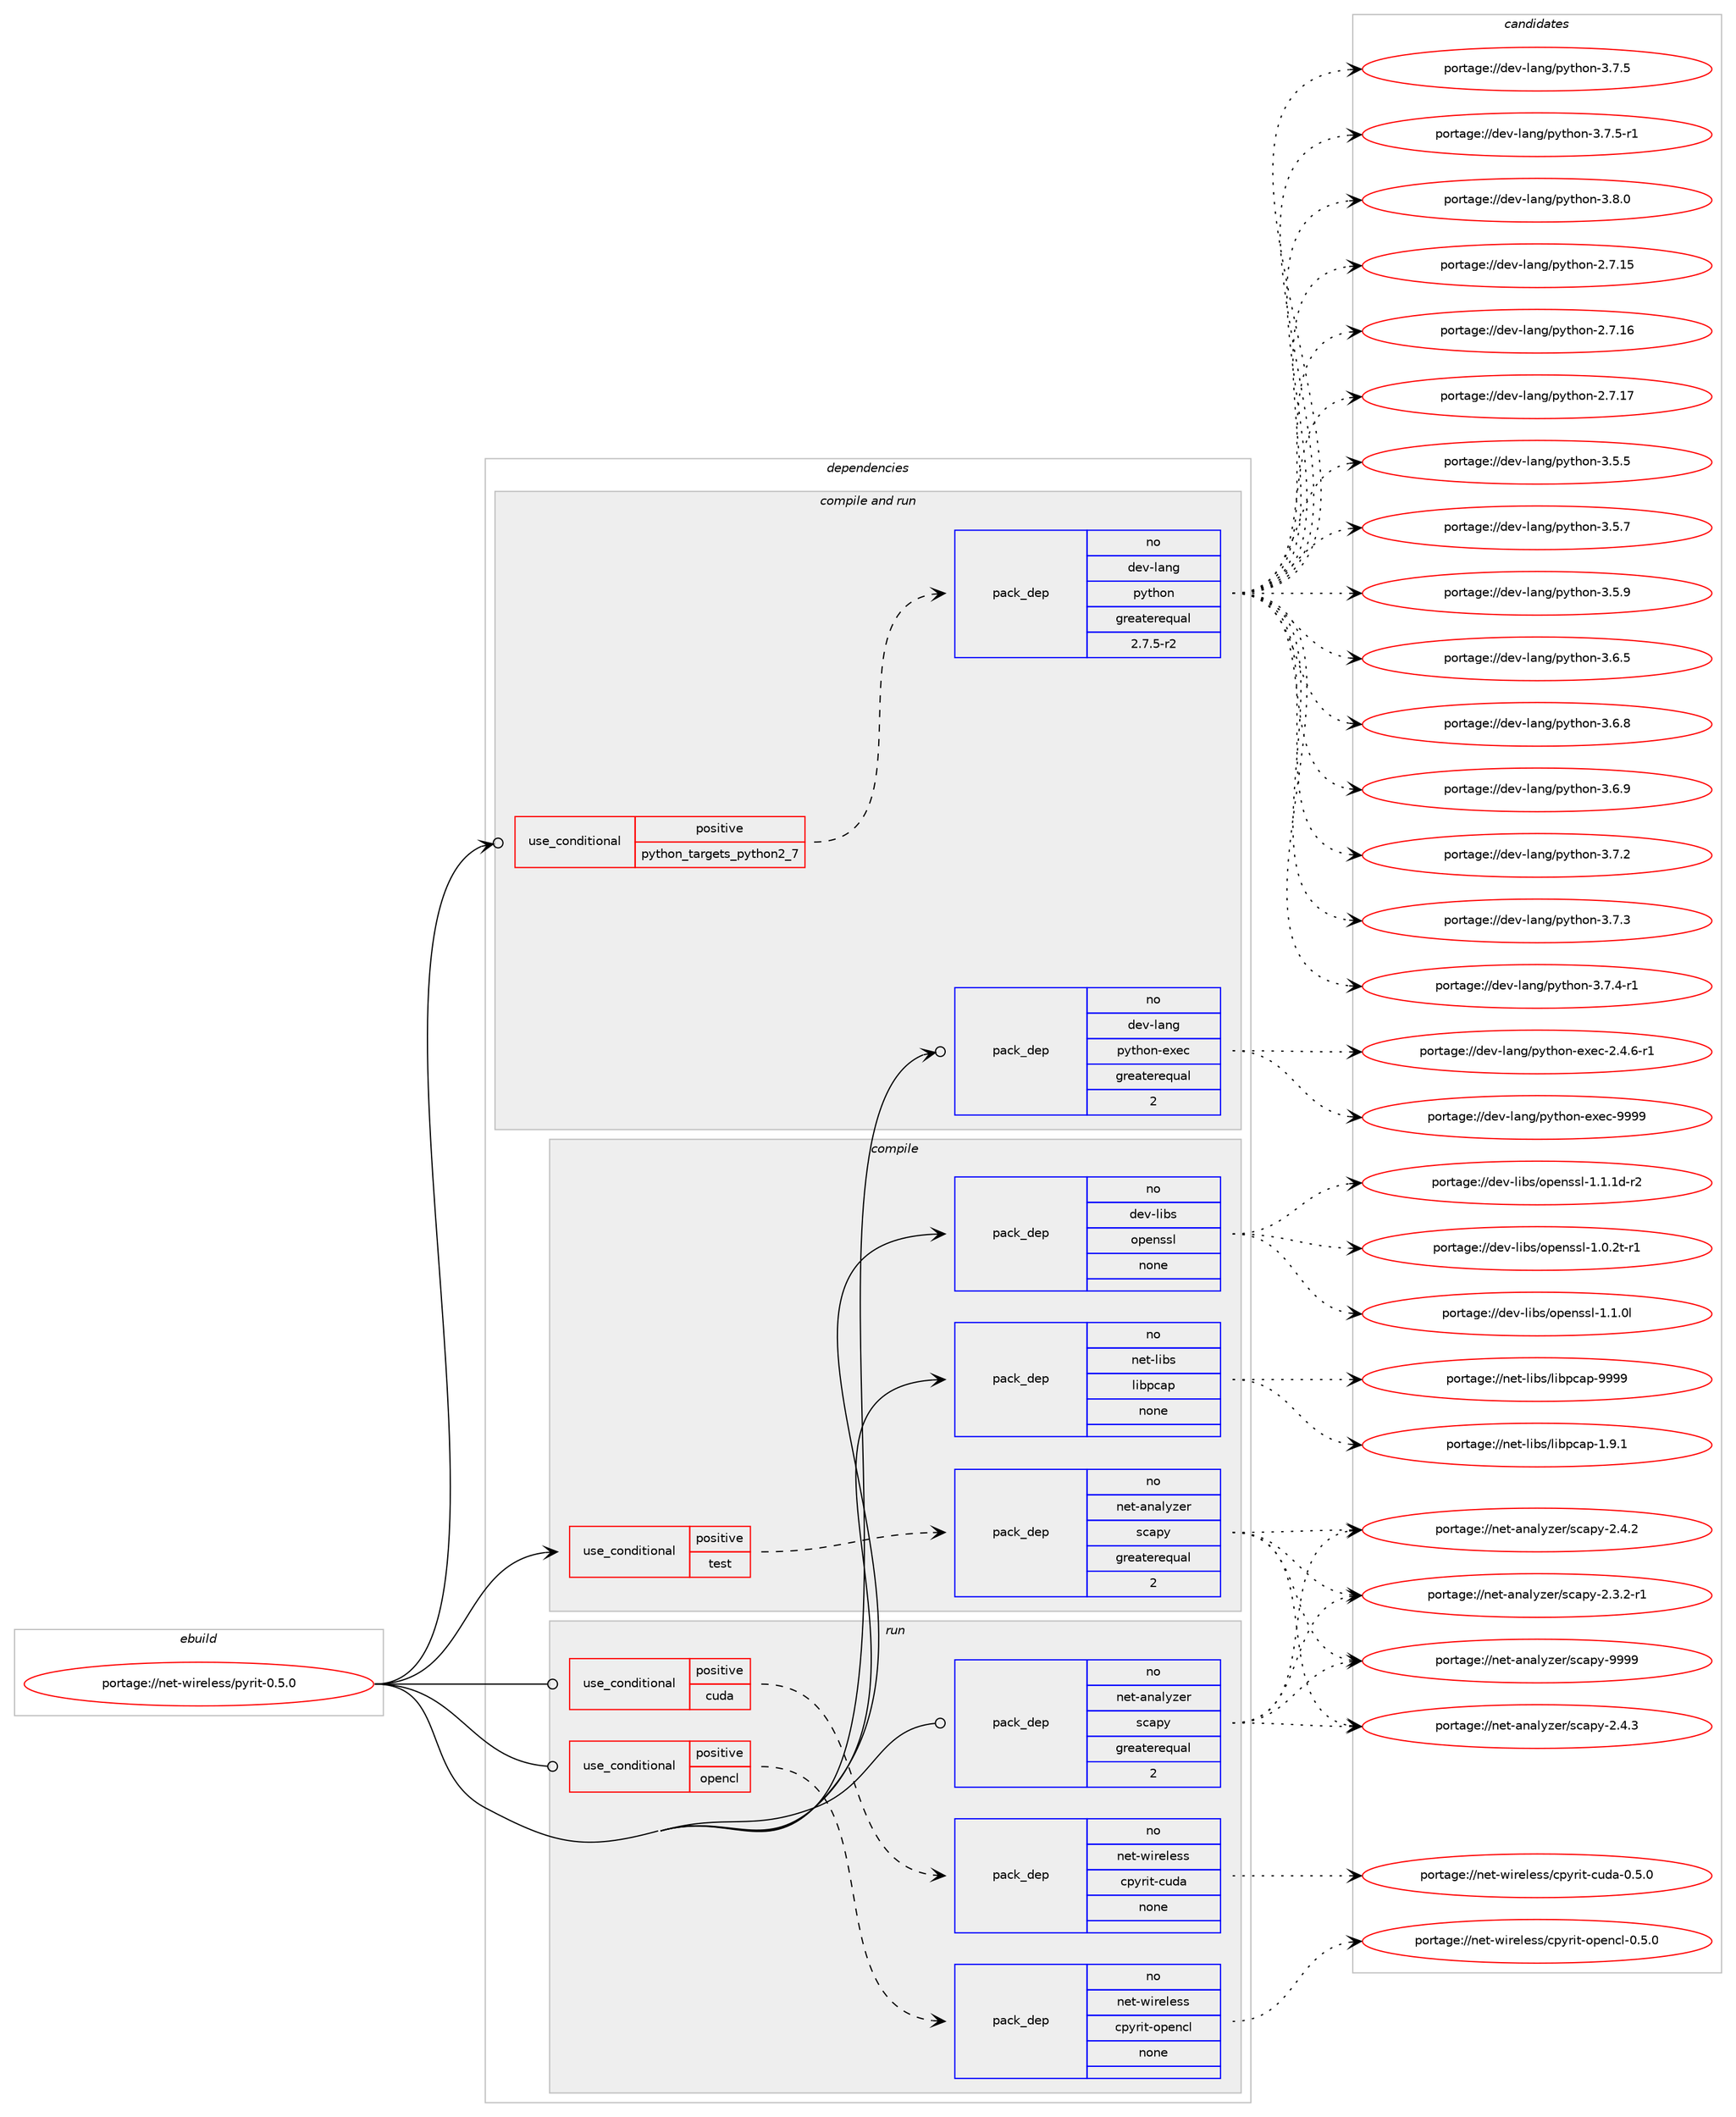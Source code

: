 digraph prolog {

# *************
# Graph options
# *************

newrank=true;
concentrate=true;
compound=true;
graph [rankdir=LR,fontname=Helvetica,fontsize=10,ranksep=1.5];#, ranksep=2.5, nodesep=0.2];
edge  [arrowhead=vee];
node  [fontname=Helvetica,fontsize=10];

# **********
# The ebuild
# **********

subgraph cluster_leftcol {
color=gray;
rank=same;
label=<<i>ebuild</i>>;
id [label="portage://net-wireless/pyrit-0.5.0", color=red, width=4, href="../net-wireless/pyrit-0.5.0.svg"];
}

# ****************
# The dependencies
# ****************

subgraph cluster_midcol {
color=gray;
label=<<i>dependencies</i>>;
subgraph cluster_compile {
fillcolor="#eeeeee";
style=filled;
label=<<i>compile</i>>;
subgraph cond94594 {
dependency378079 [label=<<TABLE BORDER="0" CELLBORDER="1" CELLSPACING="0" CELLPADDING="4"><TR><TD ROWSPAN="3" CELLPADDING="10">use_conditional</TD></TR><TR><TD>positive</TD></TR><TR><TD>test</TD></TR></TABLE>>, shape=none, color=red];
subgraph pack277076 {
dependency378080 [label=<<TABLE BORDER="0" CELLBORDER="1" CELLSPACING="0" CELLPADDING="4" WIDTH="220"><TR><TD ROWSPAN="6" CELLPADDING="30">pack_dep</TD></TR><TR><TD WIDTH="110">no</TD></TR><TR><TD>net-analyzer</TD></TR><TR><TD>scapy</TD></TR><TR><TD>greaterequal</TD></TR><TR><TD>2</TD></TR></TABLE>>, shape=none, color=blue];
}
dependency378079:e -> dependency378080:w [weight=20,style="dashed",arrowhead="vee"];
}
id:e -> dependency378079:w [weight=20,style="solid",arrowhead="vee"];
subgraph pack277077 {
dependency378081 [label=<<TABLE BORDER="0" CELLBORDER="1" CELLSPACING="0" CELLPADDING="4" WIDTH="220"><TR><TD ROWSPAN="6" CELLPADDING="30">pack_dep</TD></TR><TR><TD WIDTH="110">no</TD></TR><TR><TD>dev-libs</TD></TR><TR><TD>openssl</TD></TR><TR><TD>none</TD></TR><TR><TD></TD></TR></TABLE>>, shape=none, color=blue];
}
id:e -> dependency378081:w [weight=20,style="solid",arrowhead="vee"];
subgraph pack277078 {
dependency378082 [label=<<TABLE BORDER="0" CELLBORDER="1" CELLSPACING="0" CELLPADDING="4" WIDTH="220"><TR><TD ROWSPAN="6" CELLPADDING="30">pack_dep</TD></TR><TR><TD WIDTH="110">no</TD></TR><TR><TD>net-libs</TD></TR><TR><TD>libpcap</TD></TR><TR><TD>none</TD></TR><TR><TD></TD></TR></TABLE>>, shape=none, color=blue];
}
id:e -> dependency378082:w [weight=20,style="solid",arrowhead="vee"];
}
subgraph cluster_compileandrun {
fillcolor="#eeeeee";
style=filled;
label=<<i>compile and run</i>>;
subgraph cond94595 {
dependency378083 [label=<<TABLE BORDER="0" CELLBORDER="1" CELLSPACING="0" CELLPADDING="4"><TR><TD ROWSPAN="3" CELLPADDING="10">use_conditional</TD></TR><TR><TD>positive</TD></TR><TR><TD>python_targets_python2_7</TD></TR></TABLE>>, shape=none, color=red];
subgraph pack277079 {
dependency378084 [label=<<TABLE BORDER="0" CELLBORDER="1" CELLSPACING="0" CELLPADDING="4" WIDTH="220"><TR><TD ROWSPAN="6" CELLPADDING="30">pack_dep</TD></TR><TR><TD WIDTH="110">no</TD></TR><TR><TD>dev-lang</TD></TR><TR><TD>python</TD></TR><TR><TD>greaterequal</TD></TR><TR><TD>2.7.5-r2</TD></TR></TABLE>>, shape=none, color=blue];
}
dependency378083:e -> dependency378084:w [weight=20,style="dashed",arrowhead="vee"];
}
id:e -> dependency378083:w [weight=20,style="solid",arrowhead="odotvee"];
subgraph pack277080 {
dependency378085 [label=<<TABLE BORDER="0" CELLBORDER="1" CELLSPACING="0" CELLPADDING="4" WIDTH="220"><TR><TD ROWSPAN="6" CELLPADDING="30">pack_dep</TD></TR><TR><TD WIDTH="110">no</TD></TR><TR><TD>dev-lang</TD></TR><TR><TD>python-exec</TD></TR><TR><TD>greaterequal</TD></TR><TR><TD>2</TD></TR></TABLE>>, shape=none, color=blue];
}
id:e -> dependency378085:w [weight=20,style="solid",arrowhead="odotvee"];
}
subgraph cluster_run {
fillcolor="#eeeeee";
style=filled;
label=<<i>run</i>>;
subgraph cond94596 {
dependency378086 [label=<<TABLE BORDER="0" CELLBORDER="1" CELLSPACING="0" CELLPADDING="4"><TR><TD ROWSPAN="3" CELLPADDING="10">use_conditional</TD></TR><TR><TD>positive</TD></TR><TR><TD>cuda</TD></TR></TABLE>>, shape=none, color=red];
subgraph pack277081 {
dependency378087 [label=<<TABLE BORDER="0" CELLBORDER="1" CELLSPACING="0" CELLPADDING="4" WIDTH="220"><TR><TD ROWSPAN="6" CELLPADDING="30">pack_dep</TD></TR><TR><TD WIDTH="110">no</TD></TR><TR><TD>net-wireless</TD></TR><TR><TD>cpyrit-cuda</TD></TR><TR><TD>none</TD></TR><TR><TD></TD></TR></TABLE>>, shape=none, color=blue];
}
dependency378086:e -> dependency378087:w [weight=20,style="dashed",arrowhead="vee"];
}
id:e -> dependency378086:w [weight=20,style="solid",arrowhead="odot"];
subgraph cond94597 {
dependency378088 [label=<<TABLE BORDER="0" CELLBORDER="1" CELLSPACING="0" CELLPADDING="4"><TR><TD ROWSPAN="3" CELLPADDING="10">use_conditional</TD></TR><TR><TD>positive</TD></TR><TR><TD>opencl</TD></TR></TABLE>>, shape=none, color=red];
subgraph pack277082 {
dependency378089 [label=<<TABLE BORDER="0" CELLBORDER="1" CELLSPACING="0" CELLPADDING="4" WIDTH="220"><TR><TD ROWSPAN="6" CELLPADDING="30">pack_dep</TD></TR><TR><TD WIDTH="110">no</TD></TR><TR><TD>net-wireless</TD></TR><TR><TD>cpyrit-opencl</TD></TR><TR><TD>none</TD></TR><TR><TD></TD></TR></TABLE>>, shape=none, color=blue];
}
dependency378088:e -> dependency378089:w [weight=20,style="dashed",arrowhead="vee"];
}
id:e -> dependency378088:w [weight=20,style="solid",arrowhead="odot"];
subgraph pack277083 {
dependency378090 [label=<<TABLE BORDER="0" CELLBORDER="1" CELLSPACING="0" CELLPADDING="4" WIDTH="220"><TR><TD ROWSPAN="6" CELLPADDING="30">pack_dep</TD></TR><TR><TD WIDTH="110">no</TD></TR><TR><TD>net-analyzer</TD></TR><TR><TD>scapy</TD></TR><TR><TD>greaterequal</TD></TR><TR><TD>2</TD></TR></TABLE>>, shape=none, color=blue];
}
id:e -> dependency378090:w [weight=20,style="solid",arrowhead="odot"];
}
}

# **************
# The candidates
# **************

subgraph cluster_choices {
rank=same;
color=gray;
label=<<i>candidates</i>>;

subgraph choice277076 {
color=black;
nodesep=1;
choiceportage1101011164597110971081211221011144711599971121214550465146504511449 [label="portage://net-analyzer/scapy-2.3.2-r1", color=red, width=4,href="../net-analyzer/scapy-2.3.2-r1.svg"];
choiceportage110101116459711097108121122101114471159997112121455046524650 [label="portage://net-analyzer/scapy-2.4.2", color=red, width=4,href="../net-analyzer/scapy-2.4.2.svg"];
choiceportage110101116459711097108121122101114471159997112121455046524651 [label="portage://net-analyzer/scapy-2.4.3", color=red, width=4,href="../net-analyzer/scapy-2.4.3.svg"];
choiceportage1101011164597110971081211221011144711599971121214557575757 [label="portage://net-analyzer/scapy-9999", color=red, width=4,href="../net-analyzer/scapy-9999.svg"];
dependency378080:e -> choiceportage1101011164597110971081211221011144711599971121214550465146504511449:w [style=dotted,weight="100"];
dependency378080:e -> choiceportage110101116459711097108121122101114471159997112121455046524650:w [style=dotted,weight="100"];
dependency378080:e -> choiceportage110101116459711097108121122101114471159997112121455046524651:w [style=dotted,weight="100"];
dependency378080:e -> choiceportage1101011164597110971081211221011144711599971121214557575757:w [style=dotted,weight="100"];
}
subgraph choice277077 {
color=black;
nodesep=1;
choiceportage1001011184510810598115471111121011101151151084549464846501164511449 [label="portage://dev-libs/openssl-1.0.2t-r1", color=red, width=4,href="../dev-libs/openssl-1.0.2t-r1.svg"];
choiceportage100101118451081059811547111112101110115115108454946494648108 [label="portage://dev-libs/openssl-1.1.0l", color=red, width=4,href="../dev-libs/openssl-1.1.0l.svg"];
choiceportage1001011184510810598115471111121011101151151084549464946491004511450 [label="portage://dev-libs/openssl-1.1.1d-r2", color=red, width=4,href="../dev-libs/openssl-1.1.1d-r2.svg"];
dependency378081:e -> choiceportage1001011184510810598115471111121011101151151084549464846501164511449:w [style=dotted,weight="100"];
dependency378081:e -> choiceportage100101118451081059811547111112101110115115108454946494648108:w [style=dotted,weight="100"];
dependency378081:e -> choiceportage1001011184510810598115471111121011101151151084549464946491004511450:w [style=dotted,weight="100"];
}
subgraph choice277078 {
color=black;
nodesep=1;
choiceportage110101116451081059811547108105981129997112454946574649 [label="portage://net-libs/libpcap-1.9.1", color=red, width=4,href="../net-libs/libpcap-1.9.1.svg"];
choiceportage1101011164510810598115471081059811299971124557575757 [label="portage://net-libs/libpcap-9999", color=red, width=4,href="../net-libs/libpcap-9999.svg"];
dependency378082:e -> choiceportage110101116451081059811547108105981129997112454946574649:w [style=dotted,weight="100"];
dependency378082:e -> choiceportage1101011164510810598115471081059811299971124557575757:w [style=dotted,weight="100"];
}
subgraph choice277079 {
color=black;
nodesep=1;
choiceportage10010111845108971101034711212111610411111045504655464953 [label="portage://dev-lang/python-2.7.15", color=red, width=4,href="../dev-lang/python-2.7.15.svg"];
choiceportage10010111845108971101034711212111610411111045504655464954 [label="portage://dev-lang/python-2.7.16", color=red, width=4,href="../dev-lang/python-2.7.16.svg"];
choiceportage10010111845108971101034711212111610411111045504655464955 [label="portage://dev-lang/python-2.7.17", color=red, width=4,href="../dev-lang/python-2.7.17.svg"];
choiceportage100101118451089711010347112121116104111110455146534653 [label="portage://dev-lang/python-3.5.5", color=red, width=4,href="../dev-lang/python-3.5.5.svg"];
choiceportage100101118451089711010347112121116104111110455146534655 [label="portage://dev-lang/python-3.5.7", color=red, width=4,href="../dev-lang/python-3.5.7.svg"];
choiceportage100101118451089711010347112121116104111110455146534657 [label="portage://dev-lang/python-3.5.9", color=red, width=4,href="../dev-lang/python-3.5.9.svg"];
choiceportage100101118451089711010347112121116104111110455146544653 [label="portage://dev-lang/python-3.6.5", color=red, width=4,href="../dev-lang/python-3.6.5.svg"];
choiceportage100101118451089711010347112121116104111110455146544656 [label="portage://dev-lang/python-3.6.8", color=red, width=4,href="../dev-lang/python-3.6.8.svg"];
choiceportage100101118451089711010347112121116104111110455146544657 [label="portage://dev-lang/python-3.6.9", color=red, width=4,href="../dev-lang/python-3.6.9.svg"];
choiceportage100101118451089711010347112121116104111110455146554650 [label="portage://dev-lang/python-3.7.2", color=red, width=4,href="../dev-lang/python-3.7.2.svg"];
choiceportage100101118451089711010347112121116104111110455146554651 [label="portage://dev-lang/python-3.7.3", color=red, width=4,href="../dev-lang/python-3.7.3.svg"];
choiceportage1001011184510897110103471121211161041111104551465546524511449 [label="portage://dev-lang/python-3.7.4-r1", color=red, width=4,href="../dev-lang/python-3.7.4-r1.svg"];
choiceportage100101118451089711010347112121116104111110455146554653 [label="portage://dev-lang/python-3.7.5", color=red, width=4,href="../dev-lang/python-3.7.5.svg"];
choiceportage1001011184510897110103471121211161041111104551465546534511449 [label="portage://dev-lang/python-3.7.5-r1", color=red, width=4,href="../dev-lang/python-3.7.5-r1.svg"];
choiceportage100101118451089711010347112121116104111110455146564648 [label="portage://dev-lang/python-3.8.0", color=red, width=4,href="../dev-lang/python-3.8.0.svg"];
dependency378084:e -> choiceportage10010111845108971101034711212111610411111045504655464953:w [style=dotted,weight="100"];
dependency378084:e -> choiceportage10010111845108971101034711212111610411111045504655464954:w [style=dotted,weight="100"];
dependency378084:e -> choiceportage10010111845108971101034711212111610411111045504655464955:w [style=dotted,weight="100"];
dependency378084:e -> choiceportage100101118451089711010347112121116104111110455146534653:w [style=dotted,weight="100"];
dependency378084:e -> choiceportage100101118451089711010347112121116104111110455146534655:w [style=dotted,weight="100"];
dependency378084:e -> choiceportage100101118451089711010347112121116104111110455146534657:w [style=dotted,weight="100"];
dependency378084:e -> choiceportage100101118451089711010347112121116104111110455146544653:w [style=dotted,weight="100"];
dependency378084:e -> choiceportage100101118451089711010347112121116104111110455146544656:w [style=dotted,weight="100"];
dependency378084:e -> choiceportage100101118451089711010347112121116104111110455146544657:w [style=dotted,weight="100"];
dependency378084:e -> choiceportage100101118451089711010347112121116104111110455146554650:w [style=dotted,weight="100"];
dependency378084:e -> choiceportage100101118451089711010347112121116104111110455146554651:w [style=dotted,weight="100"];
dependency378084:e -> choiceportage1001011184510897110103471121211161041111104551465546524511449:w [style=dotted,weight="100"];
dependency378084:e -> choiceportage100101118451089711010347112121116104111110455146554653:w [style=dotted,weight="100"];
dependency378084:e -> choiceportage1001011184510897110103471121211161041111104551465546534511449:w [style=dotted,weight="100"];
dependency378084:e -> choiceportage100101118451089711010347112121116104111110455146564648:w [style=dotted,weight="100"];
}
subgraph choice277080 {
color=black;
nodesep=1;
choiceportage10010111845108971101034711212111610411111045101120101994550465246544511449 [label="portage://dev-lang/python-exec-2.4.6-r1", color=red, width=4,href="../dev-lang/python-exec-2.4.6-r1.svg"];
choiceportage10010111845108971101034711212111610411111045101120101994557575757 [label="portage://dev-lang/python-exec-9999", color=red, width=4,href="../dev-lang/python-exec-9999.svg"];
dependency378085:e -> choiceportage10010111845108971101034711212111610411111045101120101994550465246544511449:w [style=dotted,weight="100"];
dependency378085:e -> choiceportage10010111845108971101034711212111610411111045101120101994557575757:w [style=dotted,weight="100"];
}
subgraph choice277081 {
color=black;
nodesep=1;
choiceportage110101116451191051141011081011151154799112121114105116459911710097454846534648 [label="portage://net-wireless/cpyrit-cuda-0.5.0", color=red, width=4,href="../net-wireless/cpyrit-cuda-0.5.0.svg"];
dependency378087:e -> choiceportage110101116451191051141011081011151154799112121114105116459911710097454846534648:w [style=dotted,weight="100"];
}
subgraph choice277082 {
color=black;
nodesep=1;
choiceportage1101011164511910511410110810111511547991121211141051164511111210111099108454846534648 [label="portage://net-wireless/cpyrit-opencl-0.5.0", color=red, width=4,href="../net-wireless/cpyrit-opencl-0.5.0.svg"];
dependency378089:e -> choiceportage1101011164511910511410110810111511547991121211141051164511111210111099108454846534648:w [style=dotted,weight="100"];
}
subgraph choice277083 {
color=black;
nodesep=1;
choiceportage1101011164597110971081211221011144711599971121214550465146504511449 [label="portage://net-analyzer/scapy-2.3.2-r1", color=red, width=4,href="../net-analyzer/scapy-2.3.2-r1.svg"];
choiceportage110101116459711097108121122101114471159997112121455046524650 [label="portage://net-analyzer/scapy-2.4.2", color=red, width=4,href="../net-analyzer/scapy-2.4.2.svg"];
choiceportage110101116459711097108121122101114471159997112121455046524651 [label="portage://net-analyzer/scapy-2.4.3", color=red, width=4,href="../net-analyzer/scapy-2.4.3.svg"];
choiceportage1101011164597110971081211221011144711599971121214557575757 [label="portage://net-analyzer/scapy-9999", color=red, width=4,href="../net-analyzer/scapy-9999.svg"];
dependency378090:e -> choiceportage1101011164597110971081211221011144711599971121214550465146504511449:w [style=dotted,weight="100"];
dependency378090:e -> choiceportage110101116459711097108121122101114471159997112121455046524650:w [style=dotted,weight="100"];
dependency378090:e -> choiceportage110101116459711097108121122101114471159997112121455046524651:w [style=dotted,weight="100"];
dependency378090:e -> choiceportage1101011164597110971081211221011144711599971121214557575757:w [style=dotted,weight="100"];
}
}

}
